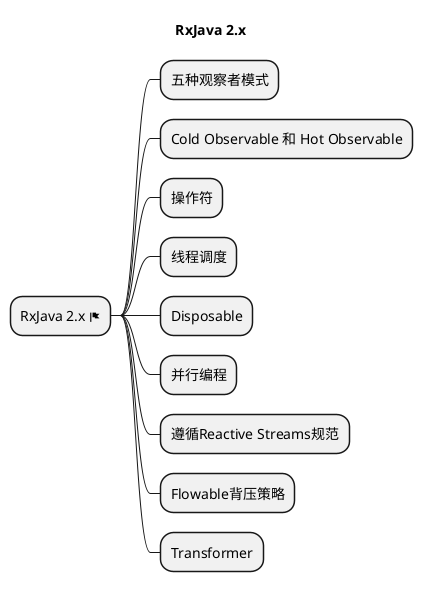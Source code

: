 @startmindmap
'https://plantuml.com/mindmap-diagram

title RxJava 2.x

+ RxJava 2.x <&flag>
 ** 五种观察者模式


 ** Cold Observable 和 Hot Observable

 ** 操作符

 ** 线程调度

 ** Disposable

++ 并行编程

 ** 遵循Reactive Streams规范

 ** Flowable背压策略

 ** Transformer

@endmindmap
